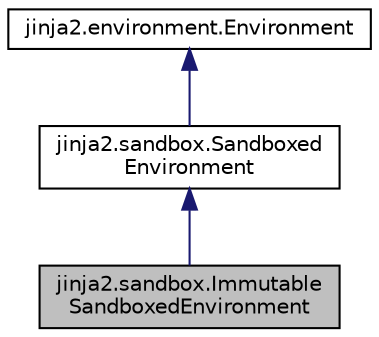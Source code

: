 digraph "jinja2.sandbox.ImmutableSandboxedEnvironment"
{
 // LATEX_PDF_SIZE
  edge [fontname="Helvetica",fontsize="10",labelfontname="Helvetica",labelfontsize="10"];
  node [fontname="Helvetica",fontsize="10",shape=record];
  Node1 [label="jinja2.sandbox.Immutable\lSandboxedEnvironment",height=0.2,width=0.4,color="black", fillcolor="grey75", style="filled", fontcolor="black",tooltip=" "];
  Node2 -> Node1 [dir="back",color="midnightblue",fontsize="10",style="solid"];
  Node2 [label="jinja2.sandbox.Sandboxed\lEnvironment",height=0.2,width=0.4,color="black", fillcolor="white", style="filled",URL="$classjinja2_1_1sandbox_1_1SandboxedEnvironment.html",tooltip=" "];
  Node3 -> Node2 [dir="back",color="midnightblue",fontsize="10",style="solid"];
  Node3 [label="jinja2.environment.Environment",height=0.2,width=0.4,color="black", fillcolor="white", style="filled",URL="$classjinja2_1_1environment_1_1Environment.html",tooltip=" "];
}
